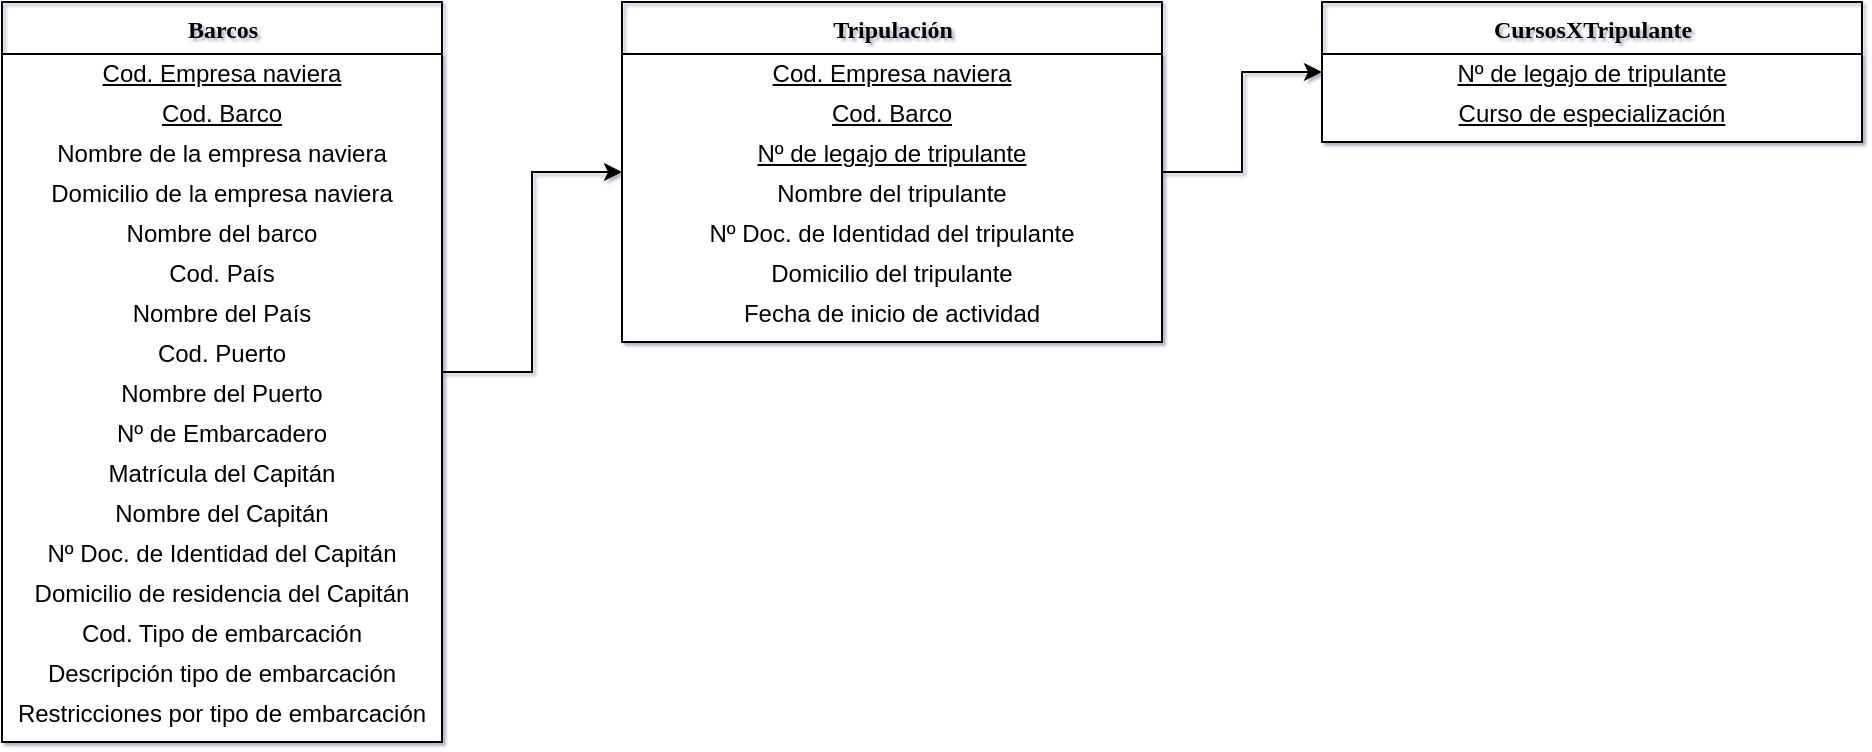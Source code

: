 <mxfile version="14.5.10" type="github">
  <diagram name="Page-1" id="9f46799a-70d6-7492-0946-bef42562c5a5">
    <mxGraphModel dx="1422" dy="776" grid="1" gridSize="10" guides="1" tooltips="1" connect="1" arrows="1" fold="1" page="0" pageScale="1" pageWidth="1100" pageHeight="850" background="none" math="0" shadow="1">
      <root>
        <mxCell id="0" />
        <mxCell id="1" parent="0" />
        <mxCell id="zB6mvrpmHN6nT2XwH0zi-32" style="edgeStyle=orthogonalEdgeStyle;rounded=0;orthogonalLoop=1;jettySize=auto;html=1;" parent="1" source="78961159f06e98e8-56" target="78961159f06e98e8-69" edge="1">
          <mxGeometry relative="1" as="geometry" />
        </mxCell>
        <mxCell id="78961159f06e98e8-56" value="Barcos" style="swimlane;html=1;fontStyle=1;align=center;verticalAlign=top;childLayout=stackLayout;horizontal=1;startSize=26;horizontalStack=0;resizeParent=1;resizeLast=0;collapsible=1;marginBottom=0;swimlaneFillColor=#ffffff;rounded=0;shadow=0;comic=0;labelBackgroundColor=none;strokeWidth=1;fillColor=none;fontFamily=Verdana;fontSize=12" parent="1" vertex="1">
          <mxGeometry x="80" y="160" width="220" height="370" as="geometry" />
        </mxCell>
        <mxCell id="zB6mvrpmHN6nT2XwH0zi-1" value="Cod. Empresa naviera" style="text;html=1;strokeColor=none;fillColor=none;align=center;verticalAlign=middle;whiteSpace=wrap;rounded=0;fontStyle=4" parent="78961159f06e98e8-56" vertex="1">
          <mxGeometry y="26" width="220" height="20" as="geometry" />
        </mxCell>
        <mxCell id="zB6mvrpmHN6nT2XwH0zi-13" value="Cod. Barco" style="text;html=1;strokeColor=none;fillColor=none;align=center;verticalAlign=middle;whiteSpace=wrap;rounded=0;fontStyle=4" parent="78961159f06e98e8-56" vertex="1">
          <mxGeometry y="46" width="220" height="20" as="geometry" />
        </mxCell>
        <mxCell id="zB6mvrpmHN6nT2XwH0zi-2" value="Nombre de la empresa naviera" style="text;html=1;strokeColor=none;fillColor=none;align=center;verticalAlign=middle;whiteSpace=wrap;rounded=0;" parent="78961159f06e98e8-56" vertex="1">
          <mxGeometry y="66" width="220" height="20" as="geometry" />
        </mxCell>
        <mxCell id="zB6mvrpmHN6nT2XwH0zi-3" value="Domicilio de la empresa naviera" style="text;html=1;strokeColor=none;fillColor=none;align=center;verticalAlign=middle;whiteSpace=wrap;rounded=0;" parent="78961159f06e98e8-56" vertex="1">
          <mxGeometry y="86" width="220" height="20" as="geometry" />
        </mxCell>
        <mxCell id="zB6mvrpmHN6nT2XwH0zi-4" value="Nombre del barco" style="text;html=1;strokeColor=none;fillColor=none;align=center;verticalAlign=middle;whiteSpace=wrap;rounded=0;" parent="78961159f06e98e8-56" vertex="1">
          <mxGeometry y="106" width="220" height="20" as="geometry" />
        </mxCell>
        <mxCell id="zB6mvrpmHN6nT2XwH0zi-5" value="Cod. País" style="text;html=1;strokeColor=none;fillColor=none;align=center;verticalAlign=middle;whiteSpace=wrap;rounded=0;" parent="78961159f06e98e8-56" vertex="1">
          <mxGeometry y="126" width="220" height="20" as="geometry" />
        </mxCell>
        <mxCell id="zB6mvrpmHN6nT2XwH0zi-6" value="Nombre del País" style="text;html=1;strokeColor=none;fillColor=none;align=center;verticalAlign=middle;whiteSpace=wrap;rounded=0;" parent="78961159f06e98e8-56" vertex="1">
          <mxGeometry y="146" width="220" height="20" as="geometry" />
        </mxCell>
        <mxCell id="zB6mvrpmHN6nT2XwH0zi-7" value="Cod. Puerto" style="text;html=1;strokeColor=none;fillColor=none;align=center;verticalAlign=middle;whiteSpace=wrap;rounded=0;" parent="78961159f06e98e8-56" vertex="1">
          <mxGeometry y="166" width="220" height="20" as="geometry" />
        </mxCell>
        <mxCell id="zB6mvrpmHN6nT2XwH0zi-8" value="Nombre del Puerto" style="text;html=1;strokeColor=none;fillColor=none;align=center;verticalAlign=middle;whiteSpace=wrap;rounded=0;" parent="78961159f06e98e8-56" vertex="1">
          <mxGeometry y="186" width="220" height="20" as="geometry" />
        </mxCell>
        <mxCell id="zB6mvrpmHN6nT2XwH0zi-9" value="Nº de Embarcadero" style="text;html=1;strokeColor=none;fillColor=none;align=center;verticalAlign=middle;whiteSpace=wrap;rounded=0;" parent="78961159f06e98e8-56" vertex="1">
          <mxGeometry y="206" width="220" height="20" as="geometry" />
        </mxCell>
        <mxCell id="zB6mvrpmHN6nT2XwH0zi-10" value="Matrícula del Capitán" style="text;html=1;strokeColor=none;fillColor=none;align=center;verticalAlign=middle;whiteSpace=wrap;rounded=0;" parent="78961159f06e98e8-56" vertex="1">
          <mxGeometry y="226" width="220" height="20" as="geometry" />
        </mxCell>
        <mxCell id="zB6mvrpmHN6nT2XwH0zi-11" value="Nombre del Capitán" style="text;html=1;strokeColor=none;fillColor=none;align=center;verticalAlign=middle;whiteSpace=wrap;rounded=0;" parent="78961159f06e98e8-56" vertex="1">
          <mxGeometry y="246" width="220" height="20" as="geometry" />
        </mxCell>
        <mxCell id="zB6mvrpmHN6nT2XwH0zi-12" value="Nº Doc. de Identidad del Capitán" style="text;html=1;strokeColor=none;fillColor=none;align=center;verticalAlign=middle;whiteSpace=wrap;rounded=0;" parent="78961159f06e98e8-56" vertex="1">
          <mxGeometry y="266" width="220" height="20" as="geometry" />
        </mxCell>
        <mxCell id="zB6mvrpmHN6nT2XwH0zi-14" value="Domicilio de residencia del Capitán" style="text;html=1;strokeColor=none;fillColor=none;align=center;verticalAlign=middle;whiteSpace=wrap;rounded=0;" parent="78961159f06e98e8-56" vertex="1">
          <mxGeometry y="286" width="220" height="20" as="geometry" />
        </mxCell>
        <mxCell id="zB6mvrpmHN6nT2XwH0zi-15" value="Cod. Tipo de embarcación" style="text;html=1;strokeColor=none;fillColor=none;align=center;verticalAlign=middle;whiteSpace=wrap;rounded=0;" parent="78961159f06e98e8-56" vertex="1">
          <mxGeometry y="306" width="220" height="20" as="geometry" />
        </mxCell>
        <mxCell id="zB6mvrpmHN6nT2XwH0zi-16" value="Descripción tipo de embarcación" style="text;html=1;strokeColor=none;fillColor=none;align=center;verticalAlign=middle;whiteSpace=wrap;rounded=0;" parent="78961159f06e98e8-56" vertex="1">
          <mxGeometry y="326" width="220" height="20" as="geometry" />
        </mxCell>
        <mxCell id="zB6mvrpmHN6nT2XwH0zi-17" value="Restricciones por tipo de embarcación" style="text;html=1;strokeColor=none;fillColor=none;align=center;verticalAlign=middle;whiteSpace=wrap;rounded=0;" parent="78961159f06e98e8-56" vertex="1">
          <mxGeometry y="346" width="220" height="20" as="geometry" />
        </mxCell>
        <mxCell id="IVBWS-5CK-pAIvG3NYhA-11" value="" style="edgeStyle=orthogonalEdgeStyle;rounded=0;orthogonalLoop=1;jettySize=auto;html=1;" edge="1" parent="1" source="78961159f06e98e8-69" target="IVBWS-5CK-pAIvG3NYhA-2">
          <mxGeometry relative="1" as="geometry" />
        </mxCell>
        <mxCell id="78961159f06e98e8-69" value="Tripulación" style="swimlane;html=1;fontStyle=1;align=center;verticalAlign=top;childLayout=stackLayout;horizontal=1;startSize=26;horizontalStack=0;resizeParent=1;resizeLast=0;collapsible=1;marginBottom=0;swimlaneFillColor=#ffffff;rounded=0;shadow=0;comic=0;labelBackgroundColor=none;strokeWidth=1;fillColor=none;fontFamily=Verdana;fontSize=12" parent="1" vertex="1">
          <mxGeometry x="390" y="160" width="270" height="170" as="geometry" />
        </mxCell>
        <mxCell id="zB6mvrpmHN6nT2XwH0zi-22" value="&lt;span&gt;Cod. Empresa naviera&lt;/span&gt;" style="text;html=1;strokeColor=none;fillColor=none;align=center;verticalAlign=middle;whiteSpace=wrap;rounded=0;fontStyle=4" parent="78961159f06e98e8-69" vertex="1">
          <mxGeometry y="26" width="270" height="20" as="geometry" />
        </mxCell>
        <mxCell id="zB6mvrpmHN6nT2XwH0zi-23" value="&lt;span&gt;Cod. Barco&lt;/span&gt;" style="text;html=1;strokeColor=none;fillColor=none;align=center;verticalAlign=middle;whiteSpace=wrap;rounded=0;fontStyle=4" parent="78961159f06e98e8-69" vertex="1">
          <mxGeometry y="46" width="270" height="20" as="geometry" />
        </mxCell>
        <mxCell id="zB6mvrpmHN6nT2XwH0zi-24" value="Nº de legajo de tripulante" style="text;html=1;strokeColor=none;fillColor=none;align=center;verticalAlign=middle;whiteSpace=wrap;rounded=0;fontStyle=4" parent="78961159f06e98e8-69" vertex="1">
          <mxGeometry y="66" width="270" height="20" as="geometry" />
        </mxCell>
        <mxCell id="zB6mvrpmHN6nT2XwH0zi-25" value="Nombre del tripulante" style="text;html=1;strokeColor=none;fillColor=none;align=center;verticalAlign=middle;whiteSpace=wrap;rounded=0;" parent="78961159f06e98e8-69" vertex="1">
          <mxGeometry y="86" width="270" height="20" as="geometry" />
        </mxCell>
        <mxCell id="zB6mvrpmHN6nT2XwH0zi-26" value="Nº Doc. de Identidad del tripulante" style="text;html=1;strokeColor=none;fillColor=none;align=center;verticalAlign=middle;whiteSpace=wrap;rounded=0;" parent="78961159f06e98e8-69" vertex="1">
          <mxGeometry y="106" width="270" height="20" as="geometry" />
        </mxCell>
        <mxCell id="zB6mvrpmHN6nT2XwH0zi-27" value="Domicilio del tripulante" style="text;html=1;strokeColor=none;fillColor=none;align=center;verticalAlign=middle;whiteSpace=wrap;rounded=0;" parent="78961159f06e98e8-69" vertex="1">
          <mxGeometry y="126" width="270" height="20" as="geometry" />
        </mxCell>
        <mxCell id="zB6mvrpmHN6nT2XwH0zi-29" value="Fecha de inicio de actividad" style="text;html=1;strokeColor=none;fillColor=none;align=center;verticalAlign=middle;whiteSpace=wrap;rounded=0;" parent="78961159f06e98e8-69" vertex="1">
          <mxGeometry y="146" width="270" height="20" as="geometry" />
        </mxCell>
        <mxCell id="IVBWS-5CK-pAIvG3NYhA-2" value="CursosXTripulante" style="swimlane;html=1;fontStyle=1;align=center;verticalAlign=top;childLayout=stackLayout;horizontal=1;startSize=26;horizontalStack=0;resizeParent=1;resizeLast=0;collapsible=1;marginBottom=0;swimlaneFillColor=#ffffff;rounded=0;shadow=0;comic=0;labelBackgroundColor=none;strokeWidth=1;fillColor=none;fontFamily=Verdana;fontSize=12" vertex="1" parent="1">
          <mxGeometry x="740" y="160" width="270" height="70" as="geometry" />
        </mxCell>
        <mxCell id="IVBWS-5CK-pAIvG3NYhA-3" value="Nº de legajo de tripulante" style="text;html=1;strokeColor=none;fillColor=none;align=center;verticalAlign=middle;whiteSpace=wrap;rounded=0;fontStyle=4" vertex="1" parent="IVBWS-5CK-pAIvG3NYhA-2">
          <mxGeometry y="26" width="270" height="20" as="geometry" />
        </mxCell>
        <mxCell id="IVBWS-5CK-pAIvG3NYhA-4" value="&lt;span&gt;Curso de especialización&lt;/span&gt;" style="text;html=1;strokeColor=none;fillColor=none;align=center;verticalAlign=middle;whiteSpace=wrap;rounded=0;fontStyle=4" vertex="1" parent="IVBWS-5CK-pAIvG3NYhA-2">
          <mxGeometry y="46" width="270" height="20" as="geometry" />
        </mxCell>
      </root>
    </mxGraphModel>
  </diagram>
</mxfile>
